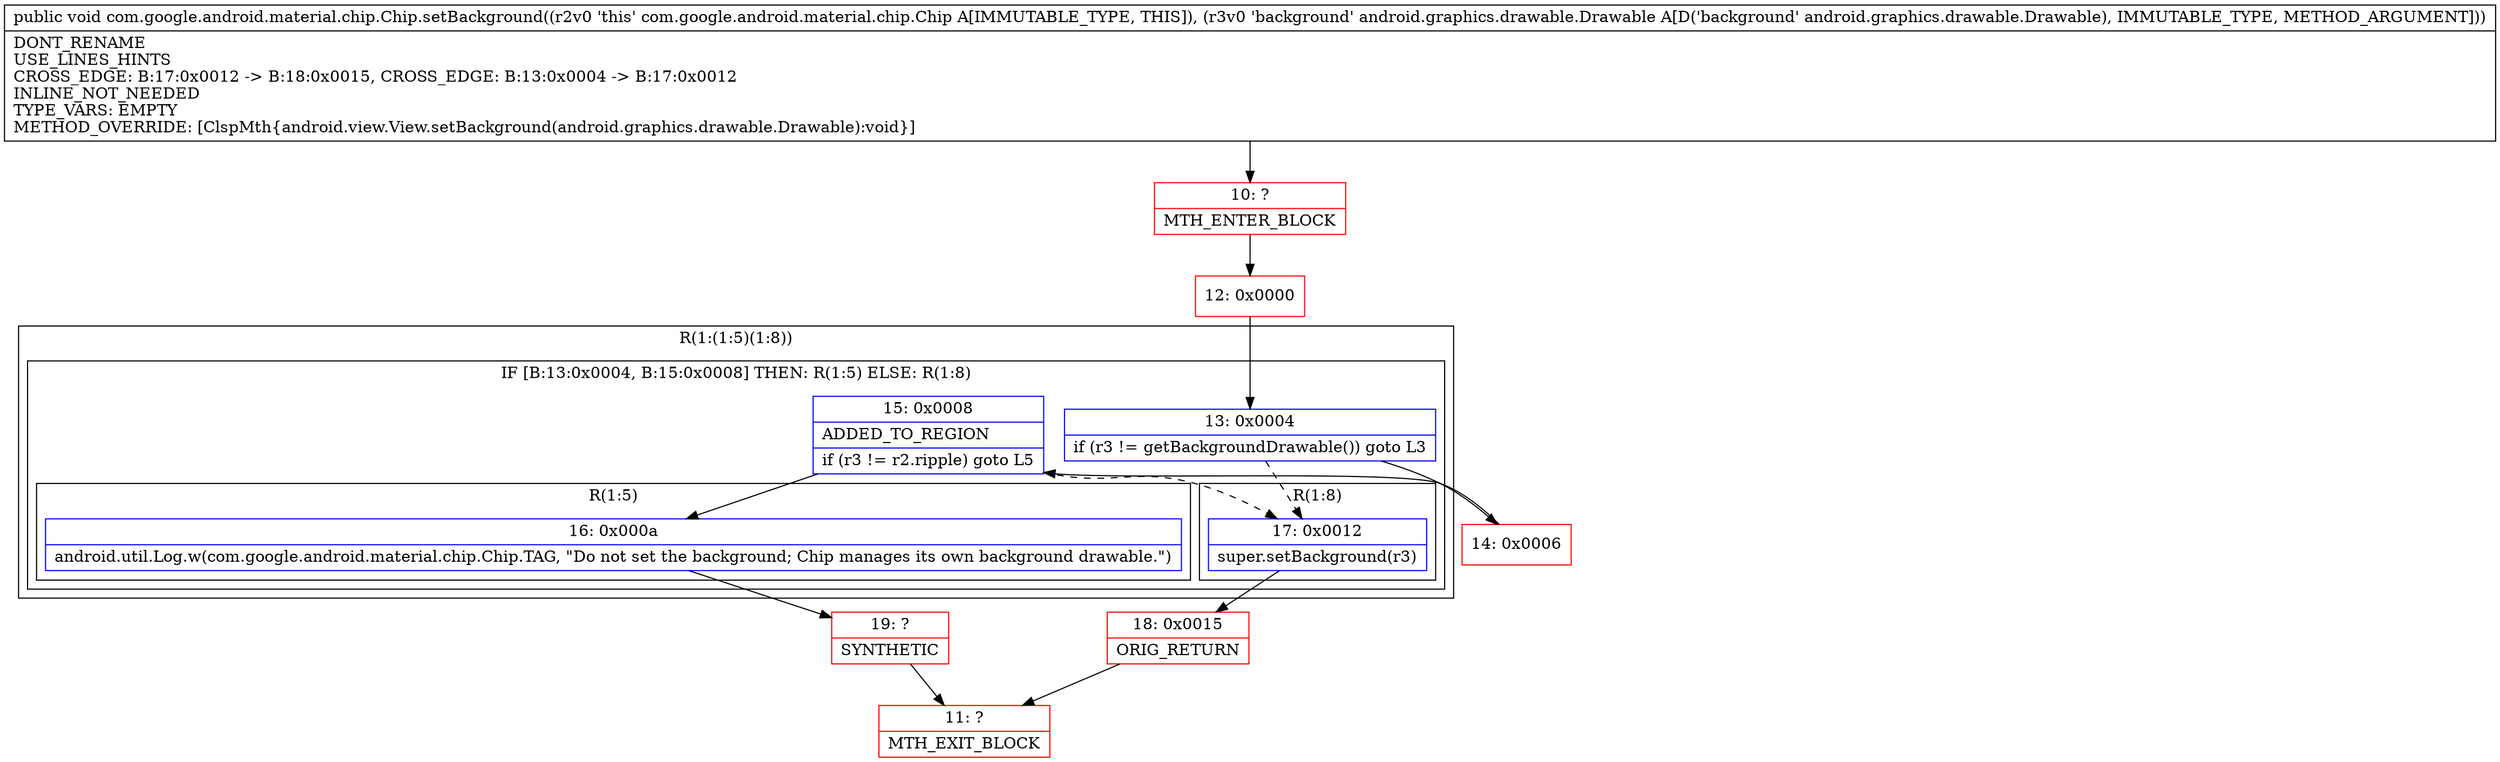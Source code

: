 digraph "CFG forcom.google.android.material.chip.Chip.setBackground(Landroid\/graphics\/drawable\/Drawable;)V" {
subgraph cluster_Region_1360439118 {
label = "R(1:(1:5)(1:8))";
node [shape=record,color=blue];
subgraph cluster_IfRegion_571298145 {
label = "IF [B:13:0x0004, B:15:0x0008] THEN: R(1:5) ELSE: R(1:8)";
node [shape=record,color=blue];
Node_13 [shape=record,label="{13\:\ 0x0004|if (r3 != getBackgroundDrawable()) goto L3\l}"];
Node_15 [shape=record,label="{15\:\ 0x0008|ADDED_TO_REGION\l|if (r3 != r2.ripple) goto L5\l}"];
subgraph cluster_Region_1853922394 {
label = "R(1:5)";
node [shape=record,color=blue];
Node_16 [shape=record,label="{16\:\ 0x000a|android.util.Log.w(com.google.android.material.chip.Chip.TAG, \"Do not set the background; Chip manages its own background drawable.\")\l}"];
}
subgraph cluster_Region_253713997 {
label = "R(1:8)";
node [shape=record,color=blue];
Node_17 [shape=record,label="{17\:\ 0x0012|super.setBackground(r3)\l}"];
}
}
}
Node_10 [shape=record,color=red,label="{10\:\ ?|MTH_ENTER_BLOCK\l}"];
Node_12 [shape=record,color=red,label="{12\:\ 0x0000}"];
Node_14 [shape=record,color=red,label="{14\:\ 0x0006}"];
Node_19 [shape=record,color=red,label="{19\:\ ?|SYNTHETIC\l}"];
Node_11 [shape=record,color=red,label="{11\:\ ?|MTH_EXIT_BLOCK\l}"];
Node_18 [shape=record,color=red,label="{18\:\ 0x0015|ORIG_RETURN\l}"];
MethodNode[shape=record,label="{public void com.google.android.material.chip.Chip.setBackground((r2v0 'this' com.google.android.material.chip.Chip A[IMMUTABLE_TYPE, THIS]), (r3v0 'background' android.graphics.drawable.Drawable A[D('background' android.graphics.drawable.Drawable), IMMUTABLE_TYPE, METHOD_ARGUMENT]))  | DONT_RENAME\lUSE_LINES_HINTS\lCROSS_EDGE: B:17:0x0012 \-\> B:18:0x0015, CROSS_EDGE: B:13:0x0004 \-\> B:17:0x0012\lINLINE_NOT_NEEDED\lTYPE_VARS: EMPTY\lMETHOD_OVERRIDE: [ClspMth\{android.view.View.setBackground(android.graphics.drawable.Drawable):void\}]\l}"];
MethodNode -> Node_10;Node_13 -> Node_14;
Node_13 -> Node_17[style=dashed];
Node_15 -> Node_16;
Node_15 -> Node_17[style=dashed];
Node_16 -> Node_19;
Node_17 -> Node_18;
Node_10 -> Node_12;
Node_12 -> Node_13;
Node_14 -> Node_15;
Node_19 -> Node_11;
Node_18 -> Node_11;
}

